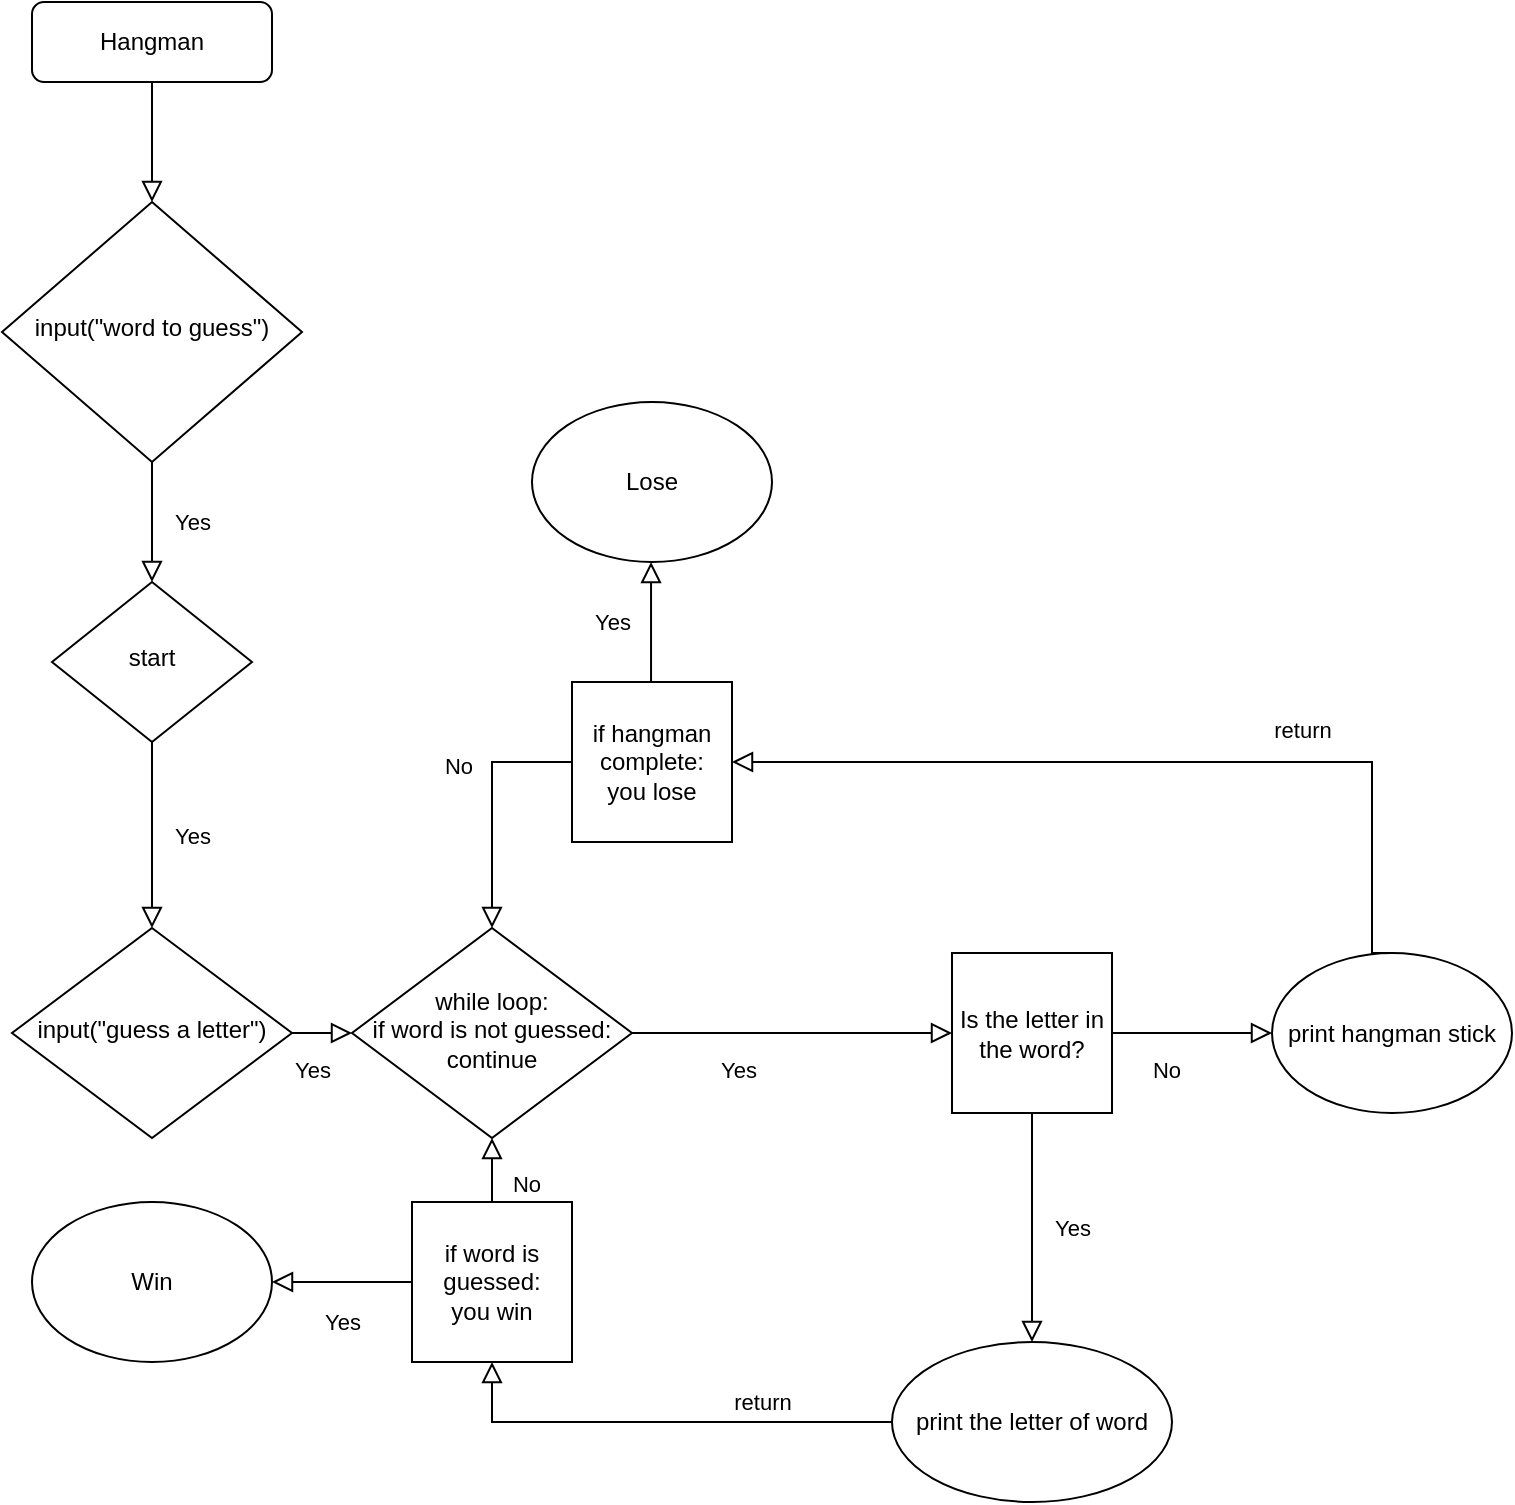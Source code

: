 <mxfile version="21.1.5" type="github">
  <diagram id="C5RBs43oDa-KdzZeNtuy" name="Page-1">
    <mxGraphModel dx="1593" dy="1009" grid="1" gridSize="10" guides="1" tooltips="1" connect="1" arrows="1" fold="1" page="1" pageScale="1" pageWidth="827" pageHeight="1169" math="0" shadow="0">
      <root>
        <mxCell id="WIyWlLk6GJQsqaUBKTNV-0" />
        <mxCell id="WIyWlLk6GJQsqaUBKTNV-1" parent="WIyWlLk6GJQsqaUBKTNV-0" />
        <mxCell id="WIyWlLk6GJQsqaUBKTNV-2" value="" style="rounded=0;html=1;jettySize=auto;orthogonalLoop=1;fontSize=11;endArrow=block;endFill=0;endSize=8;strokeWidth=1;shadow=0;labelBackgroundColor=none;edgeStyle=orthogonalEdgeStyle;" parent="WIyWlLk6GJQsqaUBKTNV-1" source="WIyWlLk6GJQsqaUBKTNV-3" target="WIyWlLk6GJQsqaUBKTNV-6" edge="1">
          <mxGeometry relative="1" as="geometry" />
        </mxCell>
        <mxCell id="WIyWlLk6GJQsqaUBKTNV-3" value="Hangman" style="rounded=1;whiteSpace=wrap;html=1;fontSize=12;glass=0;strokeWidth=1;shadow=0;" parent="WIyWlLk6GJQsqaUBKTNV-1" vertex="1">
          <mxGeometry x="60" y="60" width="120" height="40" as="geometry" />
        </mxCell>
        <mxCell id="WIyWlLk6GJQsqaUBKTNV-4" value="Yes" style="rounded=0;html=1;jettySize=auto;orthogonalLoop=1;fontSize=11;endArrow=block;endFill=0;endSize=8;strokeWidth=1;shadow=0;labelBackgroundColor=none;edgeStyle=orthogonalEdgeStyle;" parent="WIyWlLk6GJQsqaUBKTNV-1" source="WIyWlLk6GJQsqaUBKTNV-6" target="WIyWlLk6GJQsqaUBKTNV-10" edge="1">
          <mxGeometry y="20" relative="1" as="geometry">
            <mxPoint as="offset" />
          </mxGeometry>
        </mxCell>
        <mxCell id="WIyWlLk6GJQsqaUBKTNV-6" value="input(&quot;word to guess&quot;)" style="rhombus;whiteSpace=wrap;html=1;shadow=0;fontFamily=Helvetica;fontSize=12;align=center;strokeWidth=1;spacing=6;spacingTop=-4;" parent="WIyWlLk6GJQsqaUBKTNV-1" vertex="1">
          <mxGeometry x="45" y="160" width="150" height="130" as="geometry" />
        </mxCell>
        <mxCell id="WIyWlLk6GJQsqaUBKTNV-10" value="start" style="rhombus;whiteSpace=wrap;html=1;shadow=0;fontFamily=Helvetica;fontSize=12;align=center;strokeWidth=1;spacing=6;spacingTop=-4;" parent="WIyWlLk6GJQsqaUBKTNV-1" vertex="1">
          <mxGeometry x="70" y="350" width="100" height="80" as="geometry" />
        </mxCell>
        <mxCell id="x8gePrh_-5JgSEsApCXp-0" value="input(&quot;guess a letter&quot;)" style="rhombus;whiteSpace=wrap;html=1;shadow=0;fontFamily=Helvetica;fontSize=12;align=center;strokeWidth=1;spacing=6;spacingTop=-4;" vertex="1" parent="WIyWlLk6GJQsqaUBKTNV-1">
          <mxGeometry x="50" y="523" width="140" height="105" as="geometry" />
        </mxCell>
        <mxCell id="x8gePrh_-5JgSEsApCXp-2" value="Yes" style="rounded=0;html=1;jettySize=auto;orthogonalLoop=1;fontSize=11;endArrow=block;endFill=0;endSize=8;strokeWidth=1;shadow=0;labelBackgroundColor=none;edgeStyle=orthogonalEdgeStyle;entryX=0.5;entryY=0;entryDx=0;entryDy=0;exitX=0.5;exitY=1;exitDx=0;exitDy=0;" edge="1" parent="WIyWlLk6GJQsqaUBKTNV-1" source="WIyWlLk6GJQsqaUBKTNV-10" target="x8gePrh_-5JgSEsApCXp-0">
          <mxGeometry y="20" relative="1" as="geometry">
            <mxPoint as="offset" />
            <mxPoint x="280" y="460" as="sourcePoint" />
            <mxPoint x="370" y="545" as="targetPoint" />
            <Array as="points">
              <mxPoint x="120" y="460" />
              <mxPoint x="120" y="460" />
            </Array>
          </mxGeometry>
        </mxCell>
        <mxCell id="x8gePrh_-5JgSEsApCXp-4" value="Yes" style="edgeStyle=orthogonalEdgeStyle;rounded=0;html=1;jettySize=auto;orthogonalLoop=1;fontSize=11;endArrow=block;endFill=0;endSize=8;strokeWidth=1;shadow=0;labelBackgroundColor=none;exitX=1;exitY=0.5;exitDx=0;exitDy=0;entryX=0;entryY=0.5;entryDx=0;entryDy=0;" edge="1" parent="WIyWlLk6GJQsqaUBKTNV-1" source="x8gePrh_-5JgSEsApCXp-18" target="x8gePrh_-5JgSEsApCXp-10">
          <mxGeometry x="-0.337" y="-17" relative="1" as="geometry">
            <mxPoint y="1" as="offset" />
            <mxPoint x="430" y="552.5" as="sourcePoint" />
            <mxPoint x="490" y="552" as="targetPoint" />
          </mxGeometry>
        </mxCell>
        <mxCell id="x8gePrh_-5JgSEsApCXp-10" value="Is the letter in the word?" style="whiteSpace=wrap;html=1;aspect=fixed;" vertex="1" parent="WIyWlLk6GJQsqaUBKTNV-1">
          <mxGeometry x="520" y="535.5" width="80" height="80" as="geometry" />
        </mxCell>
        <mxCell id="x8gePrh_-5JgSEsApCXp-12" value="No" style="edgeStyle=orthogonalEdgeStyle;rounded=0;html=1;jettySize=auto;orthogonalLoop=1;fontSize=11;endArrow=block;endFill=0;endSize=8;strokeWidth=1;shadow=0;labelBackgroundColor=none;exitX=1;exitY=0.5;exitDx=0;exitDy=0;entryX=0;entryY=0.5;entryDx=0;entryDy=0;" edge="1" parent="WIyWlLk6GJQsqaUBKTNV-1" source="x8gePrh_-5JgSEsApCXp-10" target="x8gePrh_-5JgSEsApCXp-15">
          <mxGeometry x="-0.337" y="-17" relative="1" as="geometry">
            <mxPoint y="1" as="offset" />
            <mxPoint x="610" y="552" as="sourcePoint" />
            <mxPoint x="700" y="552" as="targetPoint" />
            <Array as="points">
              <mxPoint x="660" y="576" />
              <mxPoint x="660" y="576" />
            </Array>
          </mxGeometry>
        </mxCell>
        <mxCell id="x8gePrh_-5JgSEsApCXp-13" value="Yes" style="rounded=0;html=1;jettySize=auto;orthogonalLoop=1;fontSize=11;endArrow=block;endFill=0;endSize=8;strokeWidth=1;shadow=0;labelBackgroundColor=none;edgeStyle=orthogonalEdgeStyle;entryX=0.5;entryY=0;entryDx=0;entryDy=0;exitX=0.5;exitY=1;exitDx=0;exitDy=0;" edge="1" parent="WIyWlLk6GJQsqaUBKTNV-1" source="x8gePrh_-5JgSEsApCXp-10" target="x8gePrh_-5JgSEsApCXp-14">
          <mxGeometry y="20" relative="1" as="geometry">
            <mxPoint as="offset" />
            <mxPoint x="560" y="620" as="sourcePoint" />
            <mxPoint x="560" y="640" as="targetPoint" />
            <Array as="points" />
          </mxGeometry>
        </mxCell>
        <mxCell id="x8gePrh_-5JgSEsApCXp-14" value="print the letter of word" style="ellipse;whiteSpace=wrap;html=1;" vertex="1" parent="WIyWlLk6GJQsqaUBKTNV-1">
          <mxGeometry x="490" y="730" width="140" height="80" as="geometry" />
        </mxCell>
        <mxCell id="x8gePrh_-5JgSEsApCXp-15" value="print hangman stick" style="ellipse;whiteSpace=wrap;html=1;" vertex="1" parent="WIyWlLk6GJQsqaUBKTNV-1">
          <mxGeometry x="680" y="535.5" width="120" height="80" as="geometry" />
        </mxCell>
        <mxCell id="x8gePrh_-5JgSEsApCXp-16" value="return" style="edgeStyle=orthogonalEdgeStyle;rounded=0;html=1;jettySize=auto;orthogonalLoop=1;fontSize=11;endArrow=block;endFill=0;endSize=8;strokeWidth=1;shadow=0;labelBackgroundColor=none;exitX=0.5;exitY=0;exitDx=0;exitDy=0;" edge="1" parent="WIyWlLk6GJQsqaUBKTNV-1" source="x8gePrh_-5JgSEsApCXp-15" target="x8gePrh_-5JgSEsApCXp-19">
          <mxGeometry x="-0.337" y="-17" relative="1" as="geometry">
            <mxPoint y="1" as="offset" />
            <mxPoint x="650" y="451" as="sourcePoint" />
            <mxPoint x="430" y="553" as="targetPoint" />
            <Array as="points">
              <mxPoint x="730" y="440" />
            </Array>
          </mxGeometry>
        </mxCell>
        <mxCell id="x8gePrh_-5JgSEsApCXp-17" value="return" style="edgeStyle=orthogonalEdgeStyle;rounded=0;html=1;jettySize=auto;orthogonalLoop=1;fontSize=11;endArrow=block;endFill=0;endSize=8;strokeWidth=1;shadow=0;labelBackgroundColor=none;exitX=0;exitY=0.5;exitDx=0;exitDy=0;" edge="1" parent="WIyWlLk6GJQsqaUBKTNV-1" source="x8gePrh_-5JgSEsApCXp-14">
          <mxGeometry x="-0.429" y="-10" relative="1" as="geometry">
            <mxPoint as="offset" />
            <mxPoint x="480" y="730" as="sourcePoint" />
            <mxPoint x="290" y="740" as="targetPoint" />
            <Array as="points">
              <mxPoint x="290" y="770" />
            </Array>
          </mxGeometry>
        </mxCell>
        <mxCell id="x8gePrh_-5JgSEsApCXp-18" value="while loop:&lt;br&gt;if word is not guessed:&lt;br&gt;continue" style="rhombus;whiteSpace=wrap;html=1;shadow=0;fontFamily=Helvetica;fontSize=12;align=center;strokeWidth=1;spacing=6;spacingTop=-4;" vertex="1" parent="WIyWlLk6GJQsqaUBKTNV-1">
          <mxGeometry x="220" y="523" width="140" height="105" as="geometry" />
        </mxCell>
        <mxCell id="x8gePrh_-5JgSEsApCXp-19" value="if hangman complete:&lt;br style=&quot;border-color: var(--border-color);&quot;&gt;you lose" style="whiteSpace=wrap;html=1;aspect=fixed;" vertex="1" parent="WIyWlLk6GJQsqaUBKTNV-1">
          <mxGeometry x="330" y="400" width="80" height="80" as="geometry" />
        </mxCell>
        <mxCell id="x8gePrh_-5JgSEsApCXp-20" value="if word is guessed:&lt;br style=&quot;border-color: var(--border-color);&quot;&gt;you win" style="whiteSpace=wrap;html=1;aspect=fixed;" vertex="1" parent="WIyWlLk6GJQsqaUBKTNV-1">
          <mxGeometry x="250" y="660" width="80" height="80" as="geometry" />
        </mxCell>
        <mxCell id="x8gePrh_-5JgSEsApCXp-27" value="Yes" style="edgeStyle=orthogonalEdgeStyle;rounded=0;html=1;jettySize=auto;orthogonalLoop=1;fontSize=11;endArrow=block;endFill=0;endSize=8;strokeWidth=1;shadow=0;labelBackgroundColor=none;exitX=1;exitY=0.5;exitDx=0;exitDy=0;entryX=0;entryY=0.5;entryDx=0;entryDy=0;" edge="1" parent="WIyWlLk6GJQsqaUBKTNV-1" source="x8gePrh_-5JgSEsApCXp-0" target="x8gePrh_-5JgSEsApCXp-18">
          <mxGeometry x="-0.337" y="-17" relative="1" as="geometry">
            <mxPoint y="1" as="offset" />
            <mxPoint x="40" y="693" as="sourcePoint" />
            <mxPoint x="200" y="670" as="targetPoint" />
          </mxGeometry>
        </mxCell>
        <mxCell id="x8gePrh_-5JgSEsApCXp-28" value="No" style="edgeStyle=orthogonalEdgeStyle;rounded=0;html=1;jettySize=auto;orthogonalLoop=1;fontSize=11;endArrow=block;endFill=0;endSize=8;strokeWidth=1;shadow=0;labelBackgroundColor=none;entryX=0.5;entryY=1;entryDx=0;entryDy=0;exitX=0.5;exitY=0;exitDx=0;exitDy=0;" edge="1" parent="WIyWlLk6GJQsqaUBKTNV-1" source="x8gePrh_-5JgSEsApCXp-20" target="x8gePrh_-5JgSEsApCXp-18">
          <mxGeometry x="-0.337" y="-17" relative="1" as="geometry">
            <mxPoint y="1" as="offset" />
            <mxPoint x="260" y="628" as="sourcePoint" />
            <mxPoint x="290" y="630" as="targetPoint" />
          </mxGeometry>
        </mxCell>
        <mxCell id="x8gePrh_-5JgSEsApCXp-29" value="No" style="edgeStyle=orthogonalEdgeStyle;rounded=0;html=1;jettySize=auto;orthogonalLoop=1;fontSize=11;endArrow=block;endFill=0;endSize=8;strokeWidth=1;shadow=0;labelBackgroundColor=none;exitX=0;exitY=0.5;exitDx=0;exitDy=0;entryX=0.5;entryY=0;entryDx=0;entryDy=0;" edge="1" parent="WIyWlLk6GJQsqaUBKTNV-1" source="x8gePrh_-5JgSEsApCXp-19" target="x8gePrh_-5JgSEsApCXp-18">
          <mxGeometry x="-0.337" y="-17" relative="1" as="geometry">
            <mxPoint y="1" as="offset" />
            <mxPoint x="289.5" y="440" as="sourcePoint" />
            <mxPoint x="290" y="470" as="targetPoint" />
            <Array as="points">
              <mxPoint x="290" y="440" />
            </Array>
          </mxGeometry>
        </mxCell>
        <mxCell id="x8gePrh_-5JgSEsApCXp-32" value="Lose" style="ellipse;whiteSpace=wrap;html=1;" vertex="1" parent="WIyWlLk6GJQsqaUBKTNV-1">
          <mxGeometry x="310" y="260" width="120" height="80" as="geometry" />
        </mxCell>
        <mxCell id="x8gePrh_-5JgSEsApCXp-33" value="Win" style="ellipse;whiteSpace=wrap;html=1;" vertex="1" parent="WIyWlLk6GJQsqaUBKTNV-1">
          <mxGeometry x="60" y="660" width="120" height="80" as="geometry" />
        </mxCell>
        <mxCell id="x8gePrh_-5JgSEsApCXp-36" value="Yes" style="rounded=0;html=1;jettySize=auto;orthogonalLoop=1;fontSize=11;endArrow=block;endFill=0;endSize=8;strokeWidth=1;shadow=0;labelBackgroundColor=none;edgeStyle=orthogonalEdgeStyle;" edge="1" parent="WIyWlLk6GJQsqaUBKTNV-1">
          <mxGeometry y="20" relative="1" as="geometry">
            <mxPoint as="offset" />
            <mxPoint x="369.52" y="400" as="sourcePoint" />
            <mxPoint x="369.52" y="340" as="targetPoint" />
          </mxGeometry>
        </mxCell>
        <mxCell id="x8gePrh_-5JgSEsApCXp-38" value="Yes" style="rounded=0;html=1;jettySize=auto;orthogonalLoop=1;fontSize=11;endArrow=block;endFill=0;endSize=8;strokeWidth=1;shadow=0;labelBackgroundColor=none;edgeStyle=orthogonalEdgeStyle;entryX=1;entryY=0.5;entryDx=0;entryDy=0;" edge="1" parent="WIyWlLk6GJQsqaUBKTNV-1" source="x8gePrh_-5JgSEsApCXp-20" target="x8gePrh_-5JgSEsApCXp-33">
          <mxGeometry y="20" relative="1" as="geometry">
            <mxPoint as="offset" />
            <mxPoint x="221.905" y="820" as="sourcePoint" />
            <mxPoint x="221.905" y="760" as="targetPoint" />
          </mxGeometry>
        </mxCell>
      </root>
    </mxGraphModel>
  </diagram>
</mxfile>
